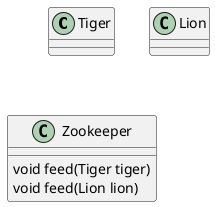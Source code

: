@startuml

class Tiger
class Lion

class Zookeeper {
    void feed(Tiger tiger)
    void feed(Lion lion)
}

@enduml